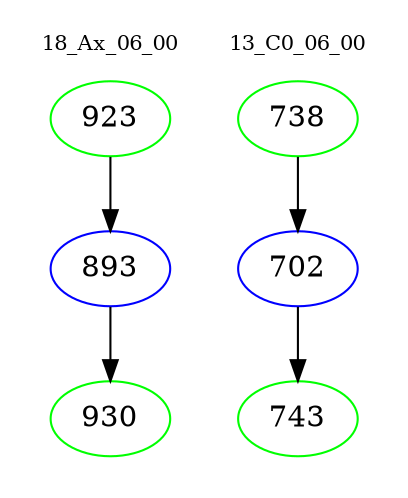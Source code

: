 digraph{
subgraph cluster_0 {
color = white
label = "18_Ax_06_00";
fontsize=10;
T0_923 [label="923", color="green"]
T0_923 -> T0_893 [color="black"]
T0_893 [label="893", color="blue"]
T0_893 -> T0_930 [color="black"]
T0_930 [label="930", color="green"]
}
subgraph cluster_1 {
color = white
label = "13_C0_06_00";
fontsize=10;
T1_738 [label="738", color="green"]
T1_738 -> T1_702 [color="black"]
T1_702 [label="702", color="blue"]
T1_702 -> T1_743 [color="black"]
T1_743 [label="743", color="green"]
}
}
